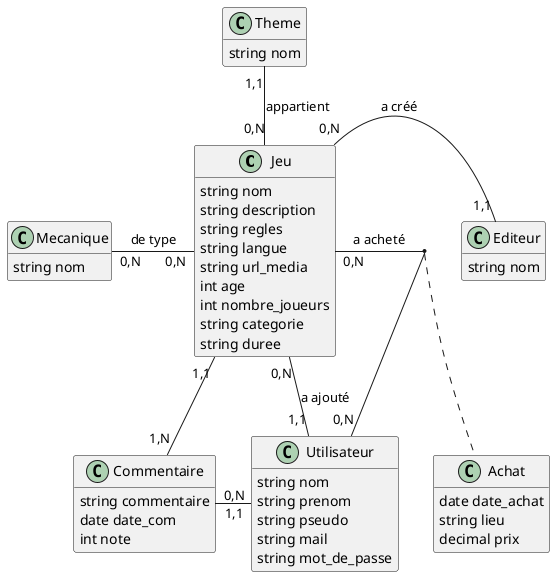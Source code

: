 @startuml
hide empty members
'left to right direction

class Jeu {
    string nom
    string description
    string regles
    string langue
    string url_media
    int age
    int nombre_joueurs
    string categorie
    string duree
}

class Achat {
    date date_achat
    string lieu
    decimal prix
}

class Mecanique {
    string nom
}

class Editeur {
    string nom
}

class Theme {
    string nom
}

class Utilisateur {
    string nom
    string prenom
    string pseudo
    string mail
    string mot_de_passe
}

class Commentaire {
    string commentaire
    date date_com
    int note
}


Jeu "0,N" -right- "1,1" Editeur : a créé
Jeu "0,N" -up- "1,1" Theme : appartient
Jeu "0,N" --left-- "0,N" Mecanique : de type
Jeu "0,N" -- "1,1" Utilisateur : a ajouté
Jeu "0,N" --left-- "0,N" Utilisateur : a acheté
(Jeu, Utilisateur) . Achat
'Jeu "0,N" -- "0,N" Utilisateur : a commenté
'(Jeu, Utilisateur) . Commentaire
Jeu "1,1" -- "1,N" Commentaire
Commentaire "0,N" -right- "1,1" Utilisateur
'Utilisateur "0,N" -- "1,1" JeuUtilisateur: a acheté
'JeuUtilisateur "1,1" -- "0,N" Jeu : appartient

@enduml
